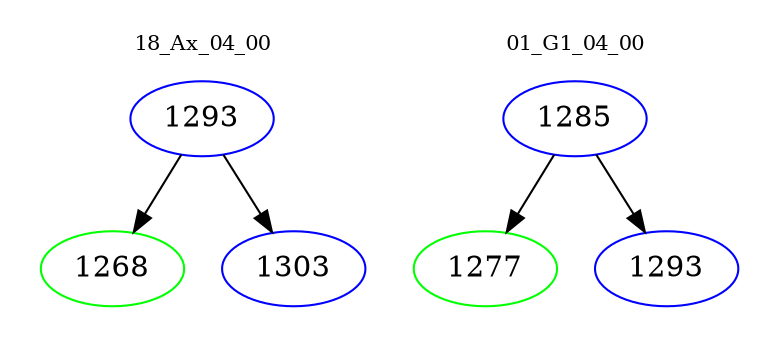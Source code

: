 digraph{
subgraph cluster_0 {
color = white
label = "18_Ax_04_00";
fontsize=10;
T0_1293 [label="1293", color="blue"]
T0_1293 -> T0_1268 [color="black"]
T0_1268 [label="1268", color="green"]
T0_1293 -> T0_1303 [color="black"]
T0_1303 [label="1303", color="blue"]
}
subgraph cluster_1 {
color = white
label = "01_G1_04_00";
fontsize=10;
T1_1285 [label="1285", color="blue"]
T1_1285 -> T1_1277 [color="black"]
T1_1277 [label="1277", color="green"]
T1_1285 -> T1_1293 [color="black"]
T1_1293 [label="1293", color="blue"]
}
}
